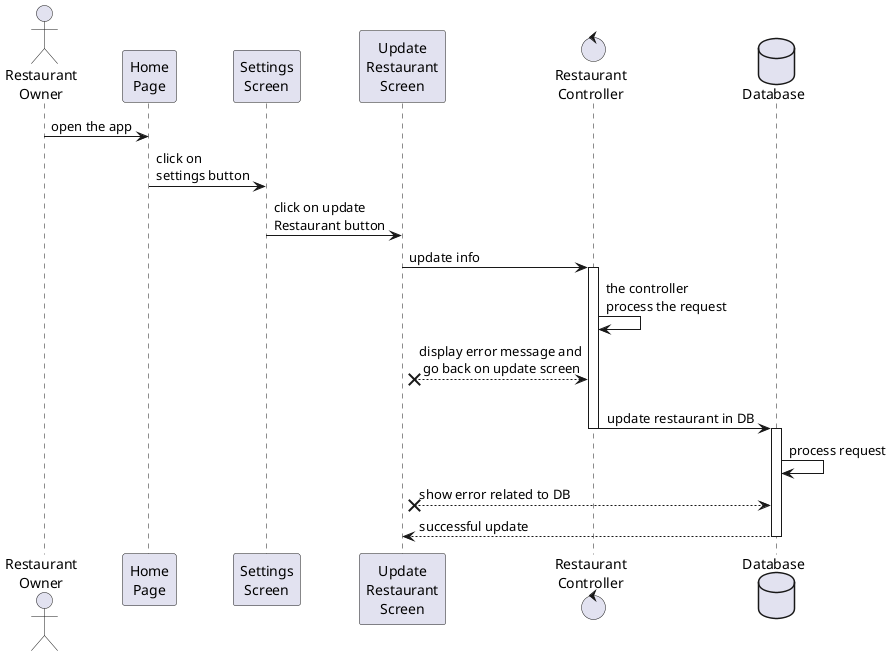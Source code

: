 @startuml register

actor "Restaurant\nOwner" as Owner
participant "Home\nPage" as HomePage
participant "Settings\nScreen" as Settings
participant "Update\nRestaurant\nScreen" as UpdateScreen
control "Restaurant\nController" as RestaurantController
database Database

Owner -> HomePage: open the app
HomePage -> Settings: click on\nsettings button
Settings -> UpdateScreen: click on update\nRestaurant button
UpdateScreen -> RestaurantController: update info

activate RestaurantController
RestaurantController -> RestaurantController: the controller\nprocess the request
UpdateScreen x-- RestaurantController: display error message and\n go back on update screen
RestaurantController -> Database: \n  update restaurant in DB
deactivate RestaurantController

activate Database
Database -> Database: process request
UpdateScreen x-- Database: show error related to DB
UpdateScreen <-- Database: successful update
deactivate Database



@enduml